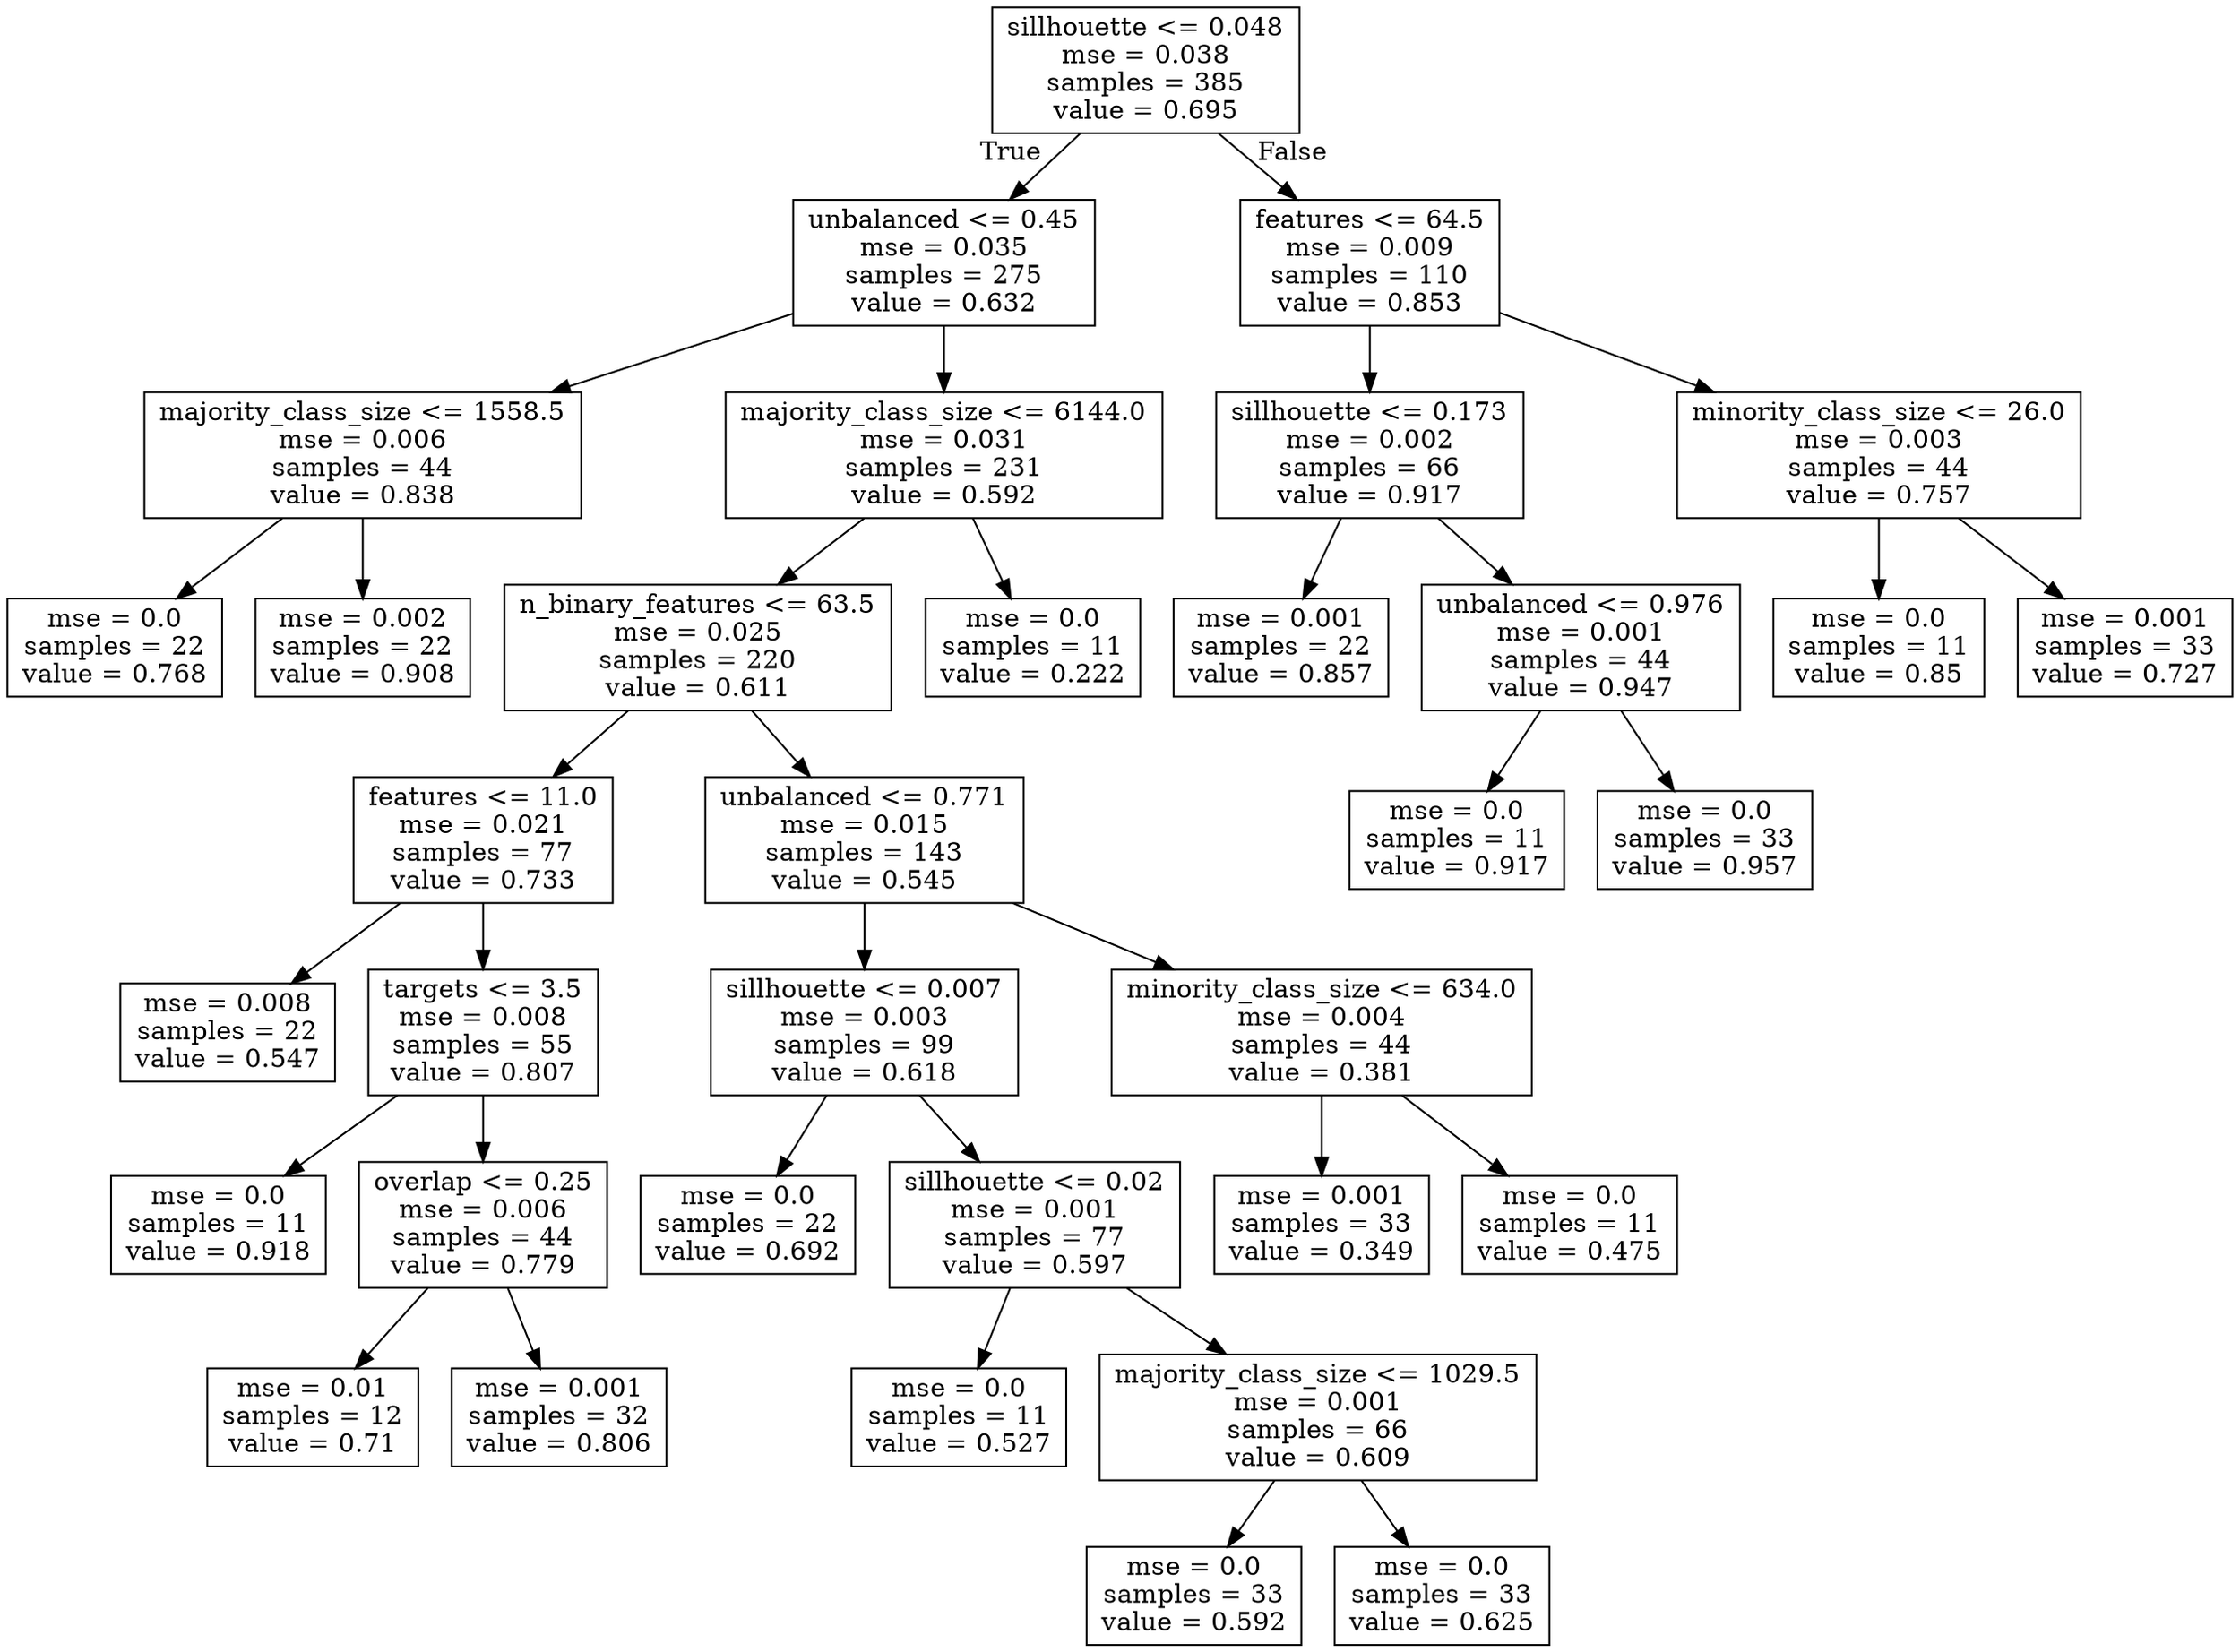 digraph Tree {
node [shape=box] ;
0 [label="sillhouette <= 0.048\nmse = 0.038\nsamples = 385\nvalue = 0.695"] ;
1 [label="unbalanced <= 0.45\nmse = 0.035\nsamples = 275\nvalue = 0.632"] ;
0 -> 1 [labeldistance=2.5, labelangle=45, headlabel="True"] ;
2 [label="majority_class_size <= 1558.5\nmse = 0.006\nsamples = 44\nvalue = 0.838"] ;
1 -> 2 ;
3 [label="mse = 0.0\nsamples = 22\nvalue = 0.768"] ;
2 -> 3 ;
4 [label="mse = 0.002\nsamples = 22\nvalue = 0.908"] ;
2 -> 4 ;
5 [label="majority_class_size <= 6144.0\nmse = 0.031\nsamples = 231\nvalue = 0.592"] ;
1 -> 5 ;
6 [label="n_binary_features <= 63.5\nmse = 0.025\nsamples = 220\nvalue = 0.611"] ;
5 -> 6 ;
7 [label="features <= 11.0\nmse = 0.021\nsamples = 77\nvalue = 0.733"] ;
6 -> 7 ;
8 [label="mse = 0.008\nsamples = 22\nvalue = 0.547"] ;
7 -> 8 ;
9 [label="targets <= 3.5\nmse = 0.008\nsamples = 55\nvalue = 0.807"] ;
7 -> 9 ;
10 [label="mse = 0.0\nsamples = 11\nvalue = 0.918"] ;
9 -> 10 ;
11 [label="overlap <= 0.25\nmse = 0.006\nsamples = 44\nvalue = 0.779"] ;
9 -> 11 ;
12 [label="mse = 0.01\nsamples = 12\nvalue = 0.71"] ;
11 -> 12 ;
13 [label="mse = 0.001\nsamples = 32\nvalue = 0.806"] ;
11 -> 13 ;
14 [label="unbalanced <= 0.771\nmse = 0.015\nsamples = 143\nvalue = 0.545"] ;
6 -> 14 ;
15 [label="sillhouette <= 0.007\nmse = 0.003\nsamples = 99\nvalue = 0.618"] ;
14 -> 15 ;
16 [label="mse = 0.0\nsamples = 22\nvalue = 0.692"] ;
15 -> 16 ;
17 [label="sillhouette <= 0.02\nmse = 0.001\nsamples = 77\nvalue = 0.597"] ;
15 -> 17 ;
18 [label="mse = 0.0\nsamples = 11\nvalue = 0.527"] ;
17 -> 18 ;
19 [label="majority_class_size <= 1029.5\nmse = 0.001\nsamples = 66\nvalue = 0.609"] ;
17 -> 19 ;
20 [label="mse = 0.0\nsamples = 33\nvalue = 0.592"] ;
19 -> 20 ;
21 [label="mse = 0.0\nsamples = 33\nvalue = 0.625"] ;
19 -> 21 ;
22 [label="minority_class_size <= 634.0\nmse = 0.004\nsamples = 44\nvalue = 0.381"] ;
14 -> 22 ;
23 [label="mse = 0.001\nsamples = 33\nvalue = 0.349"] ;
22 -> 23 ;
24 [label="mse = 0.0\nsamples = 11\nvalue = 0.475"] ;
22 -> 24 ;
25 [label="mse = 0.0\nsamples = 11\nvalue = 0.222"] ;
5 -> 25 ;
26 [label="features <= 64.5\nmse = 0.009\nsamples = 110\nvalue = 0.853"] ;
0 -> 26 [labeldistance=2.5, labelangle=-45, headlabel="False"] ;
27 [label="sillhouette <= 0.173\nmse = 0.002\nsamples = 66\nvalue = 0.917"] ;
26 -> 27 ;
28 [label="mse = 0.001\nsamples = 22\nvalue = 0.857"] ;
27 -> 28 ;
29 [label="unbalanced <= 0.976\nmse = 0.001\nsamples = 44\nvalue = 0.947"] ;
27 -> 29 ;
30 [label="mse = 0.0\nsamples = 11\nvalue = 0.917"] ;
29 -> 30 ;
31 [label="mse = 0.0\nsamples = 33\nvalue = 0.957"] ;
29 -> 31 ;
32 [label="minority_class_size <= 26.0\nmse = 0.003\nsamples = 44\nvalue = 0.757"] ;
26 -> 32 ;
33 [label="mse = 0.0\nsamples = 11\nvalue = 0.85"] ;
32 -> 33 ;
34 [label="mse = 0.001\nsamples = 33\nvalue = 0.727"] ;
32 -> 34 ;
}